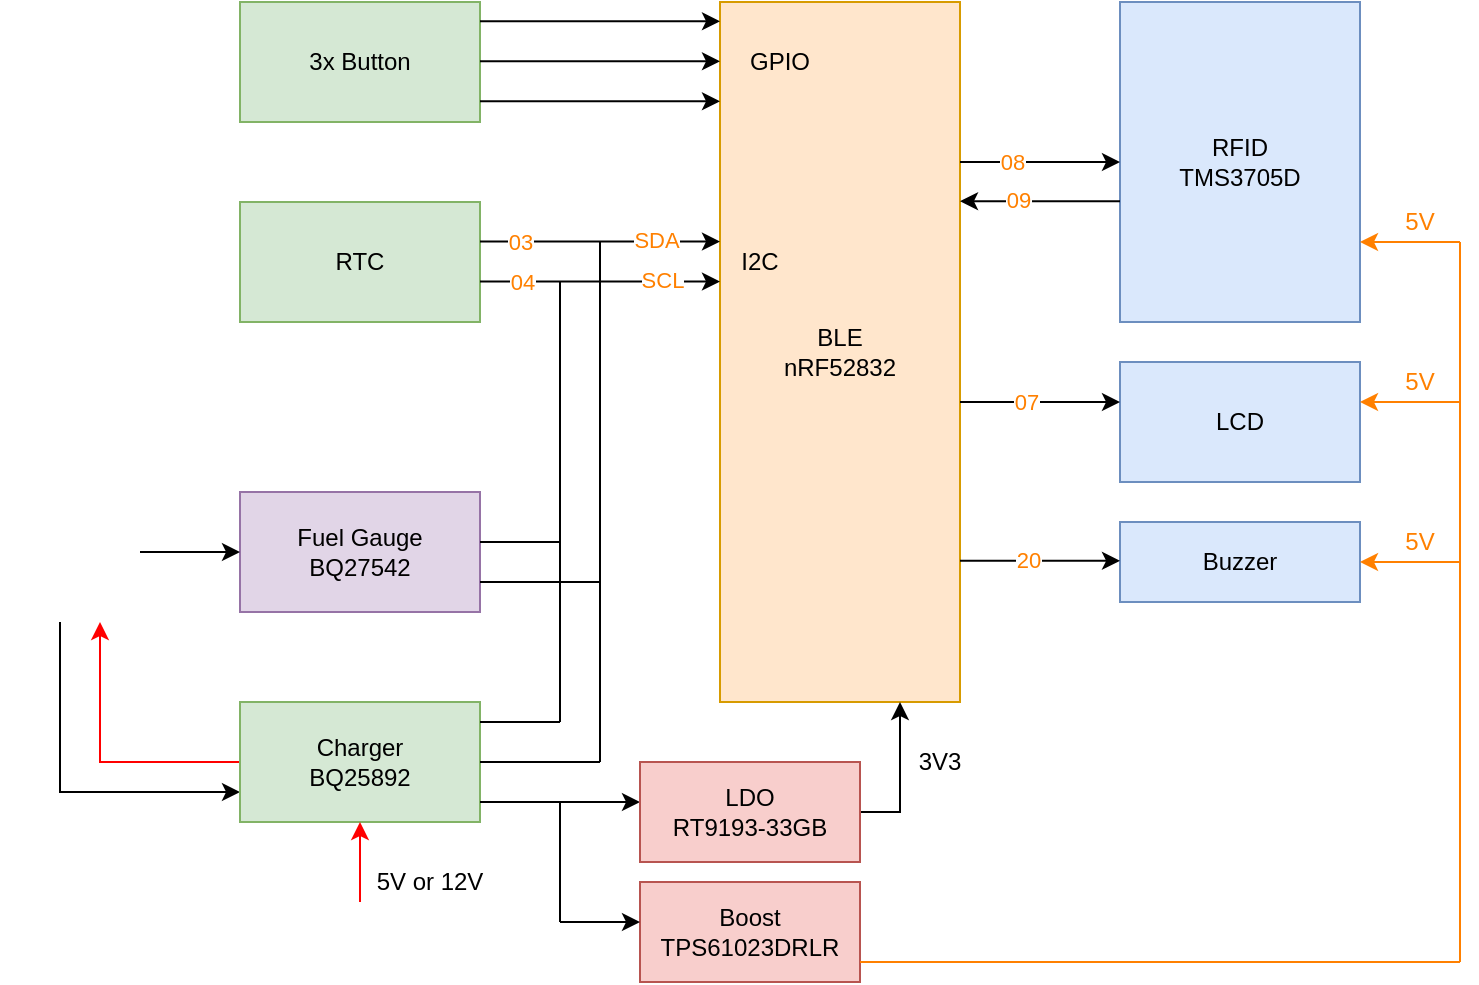 <mxfile version="13.10.9" type="github">
  <diagram id="CCqrdpG0SiiGdcGF-wu9" name="Page-1">
    <mxGraphModel dx="1360" dy="745" grid="1" gridSize="10" guides="1" tooltips="1" connect="1" arrows="1" fold="1" page="1" pageScale="1" pageWidth="1100" pageHeight="850" math="0" shadow="0">
      <root>
        <mxCell id="0" />
        <mxCell id="1" parent="0" />
        <mxCell id="NOO96rWMDdzXLngENQwW-1" value="BLE&lt;br&gt;nRF52832" style="rounded=0;whiteSpace=wrap;html=1;fillColor=#ffe6cc;strokeColor=#d79b00;" parent="1" vertex="1">
          <mxGeometry x="480" y="280" width="120" height="350" as="geometry" />
        </mxCell>
        <mxCell id="NOO96rWMDdzXLngENQwW-2" value="RFID&lt;br&gt;TMS3705D" style="rounded=0;whiteSpace=wrap;html=1;fillColor=#dae8fc;strokeColor=#6c8ebf;" parent="1" vertex="1">
          <mxGeometry x="680" y="280" width="120" height="160" as="geometry" />
        </mxCell>
        <mxCell id="NOO96rWMDdzXLngENQwW-3" value="LCD" style="rounded=0;whiteSpace=wrap;html=1;fillColor=#dae8fc;strokeColor=#6c8ebf;" parent="1" vertex="1">
          <mxGeometry x="680" y="460" width="120" height="60" as="geometry" />
        </mxCell>
        <mxCell id="p9osNtC-Fwof8VXtB6y3-1" value="" style="endArrow=classic;html=1;entryX=0;entryY=0.5;entryDx=0;entryDy=0;" edge="1" parent="1" target="NOO96rWMDdzXLngENQwW-2">
          <mxGeometry width="50" height="50" relative="1" as="geometry">
            <mxPoint x="600" y="360" as="sourcePoint" />
            <mxPoint x="650" y="310" as="targetPoint" />
          </mxGeometry>
        </mxCell>
        <mxCell id="p9osNtC-Fwof8VXtB6y3-61" value="08" style="edgeLabel;html=1;align=center;verticalAlign=middle;resizable=0;points=[];fontColor=#FF8000;" vertex="1" connectable="0" parent="p9osNtC-Fwof8VXtB6y3-1">
          <mxGeometry x="-0.36" relative="1" as="geometry">
            <mxPoint as="offset" />
          </mxGeometry>
        </mxCell>
        <mxCell id="p9osNtC-Fwof8VXtB6y3-5" value="Buzzer" style="rounded=0;whiteSpace=wrap;html=1;fillColor=#dae8fc;strokeColor=#6c8ebf;" vertex="1" parent="1">
          <mxGeometry x="680" y="540" width="120" height="40" as="geometry" />
        </mxCell>
        <mxCell id="p9osNtC-Fwof8VXtB6y3-7" value="3x Button" style="rounded=0;whiteSpace=wrap;html=1;fillColor=#d5e8d4;strokeColor=#82b366;" vertex="1" parent="1">
          <mxGeometry x="240" y="280" width="120" height="60" as="geometry" />
        </mxCell>
        <mxCell id="p9osNtC-Fwof8VXtB6y3-8" value="" style="endArrow=classic;html=1;entryX=0;entryY=0.5;entryDx=0;entryDy=0;" edge="1" parent="1">
          <mxGeometry width="50" height="50" relative="1" as="geometry">
            <mxPoint x="360" y="289.66" as="sourcePoint" />
            <mxPoint x="480" y="289.66" as="targetPoint" />
          </mxGeometry>
        </mxCell>
        <mxCell id="p9osNtC-Fwof8VXtB6y3-9" value="" style="endArrow=classic;html=1;entryX=0;entryY=0.5;entryDx=0;entryDy=0;" edge="1" parent="1">
          <mxGeometry width="50" height="50" relative="1" as="geometry">
            <mxPoint x="360" y="309.66" as="sourcePoint" />
            <mxPoint x="480" y="309.66" as="targetPoint" />
          </mxGeometry>
        </mxCell>
        <mxCell id="p9osNtC-Fwof8VXtB6y3-10" value="" style="endArrow=classic;html=1;entryX=0;entryY=0.5;entryDx=0;entryDy=0;" edge="1" parent="1">
          <mxGeometry width="50" height="50" relative="1" as="geometry">
            <mxPoint x="360" y="329.66" as="sourcePoint" />
            <mxPoint x="480" y="329.66" as="targetPoint" />
          </mxGeometry>
        </mxCell>
        <mxCell id="p9osNtC-Fwof8VXtB6y3-11" value="RTC" style="rounded=0;whiteSpace=wrap;html=1;fillColor=#d5e8d4;strokeColor=#82b366;" vertex="1" parent="1">
          <mxGeometry x="240" y="380" width="120" height="60" as="geometry" />
        </mxCell>
        <mxCell id="p9osNtC-Fwof8VXtB6y3-12" value="" style="endArrow=classic;html=1;entryX=0;entryY=0.5;entryDx=0;entryDy=0;" edge="1" parent="1">
          <mxGeometry width="50" height="50" relative="1" as="geometry">
            <mxPoint x="360" y="399.76" as="sourcePoint" />
            <mxPoint x="480" y="399.76" as="targetPoint" />
          </mxGeometry>
        </mxCell>
        <mxCell id="p9osNtC-Fwof8VXtB6y3-57" value="03" style="edgeLabel;html=1;align=center;verticalAlign=middle;resizable=0;points=[];fontColor=#FF8000;" vertex="1" connectable="0" parent="p9osNtC-Fwof8VXtB6y3-12">
          <mxGeometry x="-0.34" y="1" relative="1" as="geometry">
            <mxPoint x="-19.52" y="1.24" as="offset" />
          </mxGeometry>
        </mxCell>
        <mxCell id="p9osNtC-Fwof8VXtB6y3-59" value="SDA" style="edgeLabel;html=1;align=center;verticalAlign=middle;resizable=0;points=[];fontColor=#FF8000;" vertex="1" connectable="0" parent="p9osNtC-Fwof8VXtB6y3-12">
          <mxGeometry x="0.46" y="1" relative="1" as="geometry">
            <mxPoint as="offset" />
          </mxGeometry>
        </mxCell>
        <mxCell id="p9osNtC-Fwof8VXtB6y3-13" value="" style="endArrow=classic;html=1;entryX=0;entryY=0.5;entryDx=0;entryDy=0;" edge="1" parent="1">
          <mxGeometry width="50" height="50" relative="1" as="geometry">
            <mxPoint x="360" y="419.76" as="sourcePoint" />
            <mxPoint x="480" y="419.76" as="targetPoint" />
          </mxGeometry>
        </mxCell>
        <mxCell id="p9osNtC-Fwof8VXtB6y3-58" value="04" style="edgeLabel;html=1;align=center;verticalAlign=middle;resizable=0;points=[];fontColor=#FF8000;" vertex="1" connectable="0" parent="p9osNtC-Fwof8VXtB6y3-13">
          <mxGeometry x="-0.649" relative="1" as="geometry">
            <mxPoint as="offset" />
          </mxGeometry>
        </mxCell>
        <mxCell id="p9osNtC-Fwof8VXtB6y3-60" value="SCL" style="edgeLabel;html=1;align=center;verticalAlign=middle;resizable=0;points=[];fontColor=#FF8000;" vertex="1" connectable="0" parent="p9osNtC-Fwof8VXtB6y3-13">
          <mxGeometry x="0.517" y="1" relative="1" as="geometry">
            <mxPoint as="offset" />
          </mxGeometry>
        </mxCell>
        <mxCell id="p9osNtC-Fwof8VXtB6y3-18" value="Fuel Gauge&lt;br&gt;BQ27542" style="rounded=0;whiteSpace=wrap;html=1;fillColor=#e1d5e7;strokeColor=#9673a6;" vertex="1" parent="1">
          <mxGeometry x="240" y="525" width="120" height="60" as="geometry" />
        </mxCell>
        <mxCell id="p9osNtC-Fwof8VXtB6y3-21" value="" style="edgeStyle=orthogonalEdgeStyle;rounded=0;orthogonalLoop=1;jettySize=auto;html=1;" edge="1" parent="1" source="p9osNtC-Fwof8VXtB6y3-20" target="p9osNtC-Fwof8VXtB6y3-18">
          <mxGeometry relative="1" as="geometry" />
        </mxCell>
        <mxCell id="p9osNtC-Fwof8VXtB6y3-35" style="edgeStyle=orthogonalEdgeStyle;rounded=0;orthogonalLoop=1;jettySize=auto;html=1;entryX=0;entryY=0.75;entryDx=0;entryDy=0;" edge="1" parent="1" source="p9osNtC-Fwof8VXtB6y3-20" target="p9osNtC-Fwof8VXtB6y3-29">
          <mxGeometry relative="1" as="geometry">
            <Array as="points">
              <mxPoint x="150" y="675" />
            </Array>
          </mxGeometry>
        </mxCell>
        <mxCell id="p9osNtC-Fwof8VXtB6y3-20" value="" style="shape=image;html=1;verticalAlign=top;verticalLabelPosition=bottom;labelBackgroundColor=#ffffff;imageAspect=0;aspect=fixed;image=https://cdn0.iconfinder.com/data/icons/kameleon-free-pack-rounded/110/Battery-Charging-128.png" vertex="1" parent="1">
          <mxGeometry x="120" y="520" width="70" height="70" as="geometry" />
        </mxCell>
        <mxCell id="p9osNtC-Fwof8VXtB6y3-23" value="" style="endArrow=none;html=1;" edge="1" parent="1">
          <mxGeometry width="50" height="50" relative="1" as="geometry">
            <mxPoint x="400" y="640" as="sourcePoint" />
            <mxPoint x="400" y="420" as="targetPoint" />
          </mxGeometry>
        </mxCell>
        <mxCell id="p9osNtC-Fwof8VXtB6y3-24" value="" style="endArrow=none;html=1;" edge="1" parent="1">
          <mxGeometry width="50" height="50" relative="1" as="geometry">
            <mxPoint x="420" y="660" as="sourcePoint" />
            <mxPoint x="420" y="400" as="targetPoint" />
          </mxGeometry>
        </mxCell>
        <mxCell id="p9osNtC-Fwof8VXtB6y3-25" value="" style="endArrow=none;html=1;" edge="1" parent="1">
          <mxGeometry width="50" height="50" relative="1" as="geometry">
            <mxPoint x="360" y="550" as="sourcePoint" />
            <mxPoint x="400" y="550" as="targetPoint" />
          </mxGeometry>
        </mxCell>
        <mxCell id="p9osNtC-Fwof8VXtB6y3-26" value="" style="endArrow=none;html=1;" edge="1" parent="1">
          <mxGeometry width="50" height="50" relative="1" as="geometry">
            <mxPoint x="360" y="570" as="sourcePoint" />
            <mxPoint x="420" y="570" as="targetPoint" />
          </mxGeometry>
        </mxCell>
        <mxCell id="p9osNtC-Fwof8VXtB6y3-27" value="I2C" style="text;html=1;strokeColor=none;fillColor=none;align=center;verticalAlign=middle;whiteSpace=wrap;rounded=0;" vertex="1" parent="1">
          <mxGeometry x="480" y="400" width="40" height="20" as="geometry" />
        </mxCell>
        <mxCell id="p9osNtC-Fwof8VXtB6y3-28" value="GPIO" style="text;html=1;strokeColor=none;fillColor=none;align=center;verticalAlign=middle;whiteSpace=wrap;rounded=0;" vertex="1" parent="1">
          <mxGeometry x="490" y="300" width="40" height="20" as="geometry" />
        </mxCell>
        <mxCell id="p9osNtC-Fwof8VXtB6y3-32" style="edgeStyle=orthogonalEdgeStyle;rounded=0;orthogonalLoop=1;jettySize=auto;html=1;strokeColor=#FF0000;" edge="1" parent="1" source="p9osNtC-Fwof8VXtB6y3-29" target="p9osNtC-Fwof8VXtB6y3-20">
          <mxGeometry relative="1" as="geometry">
            <Array as="points">
              <mxPoint x="170" y="660" />
            </Array>
          </mxGeometry>
        </mxCell>
        <mxCell id="p9osNtC-Fwof8VXtB6y3-29" value="Charger&lt;br&gt;BQ25892" style="rounded=0;whiteSpace=wrap;html=1;fillColor=#d5e8d4;strokeColor=#82b366;" vertex="1" parent="1">
          <mxGeometry x="240" y="630" width="120" height="60" as="geometry" />
        </mxCell>
        <mxCell id="p9osNtC-Fwof8VXtB6y3-30" value="" style="endArrow=none;html=1;" edge="1" parent="1">
          <mxGeometry width="50" height="50" relative="1" as="geometry">
            <mxPoint x="360" y="640" as="sourcePoint" />
            <mxPoint x="400" y="640" as="targetPoint" />
          </mxGeometry>
        </mxCell>
        <mxCell id="p9osNtC-Fwof8VXtB6y3-31" value="" style="endArrow=none;html=1;" edge="1" parent="1">
          <mxGeometry width="50" height="50" relative="1" as="geometry">
            <mxPoint x="360" y="660" as="sourcePoint" />
            <mxPoint x="420" y="660" as="targetPoint" />
          </mxGeometry>
        </mxCell>
        <mxCell id="p9osNtC-Fwof8VXtB6y3-33" value="" style="endArrow=classic;html=1;strokeColor=#FF0000;exitX=0;exitY=1;exitDx=0;exitDy=0;" edge="1" parent="1" source="p9osNtC-Fwof8VXtB6y3-34">
          <mxGeometry width="50" height="50" relative="1" as="geometry">
            <mxPoint x="300" y="760" as="sourcePoint" />
            <mxPoint x="300" y="690" as="targetPoint" />
          </mxGeometry>
        </mxCell>
        <mxCell id="p9osNtC-Fwof8VXtB6y3-34" value="5V or 12V" style="text;html=1;strokeColor=none;fillColor=none;align=center;verticalAlign=middle;whiteSpace=wrap;rounded=0;" vertex="1" parent="1">
          <mxGeometry x="300" y="710" width="70" height="20" as="geometry" />
        </mxCell>
        <mxCell id="p9osNtC-Fwof8VXtB6y3-36" value="" style="endArrow=classic;html=1;" edge="1" parent="1">
          <mxGeometry width="50" height="50" relative="1" as="geometry">
            <mxPoint x="360" y="680" as="sourcePoint" />
            <mxPoint x="440" y="680" as="targetPoint" />
          </mxGeometry>
        </mxCell>
        <mxCell id="p9osNtC-Fwof8VXtB6y3-38" value="" style="edgeStyle=orthogonalEdgeStyle;rounded=0;orthogonalLoop=1;jettySize=auto;html=1;strokeColor=#000000;" edge="1" parent="1" source="p9osNtC-Fwof8VXtB6y3-37" target="NOO96rWMDdzXLngENQwW-1">
          <mxGeometry relative="1" as="geometry">
            <Array as="points">
              <mxPoint x="570" y="685" />
            </Array>
          </mxGeometry>
        </mxCell>
        <mxCell id="p9osNtC-Fwof8VXtB6y3-37" value="LDO&lt;br&gt;RT9193-33GB" style="rounded=0;whiteSpace=wrap;html=1;fillColor=#f8cecc;strokeColor=#b85450;" vertex="1" parent="1">
          <mxGeometry x="440" y="660" width="110" height="50" as="geometry" />
        </mxCell>
        <mxCell id="p9osNtC-Fwof8VXtB6y3-39" value="3V3" style="text;html=1;strokeColor=none;fillColor=none;align=center;verticalAlign=middle;whiteSpace=wrap;rounded=0;" vertex="1" parent="1">
          <mxGeometry x="570" y="650" width="40" height="20" as="geometry" />
        </mxCell>
        <mxCell id="p9osNtC-Fwof8VXtB6y3-40" value="Boost&lt;br&gt;TPS61023DRLR" style="rounded=0;whiteSpace=wrap;html=1;fillColor=#f8cecc;strokeColor=#b85450;" vertex="1" parent="1">
          <mxGeometry x="440" y="720" width="110" height="50" as="geometry" />
        </mxCell>
        <mxCell id="p9osNtC-Fwof8VXtB6y3-41" value="" style="endArrow=none;html=1;strokeColor=#000000;" edge="1" parent="1">
          <mxGeometry width="50" height="50" relative="1" as="geometry">
            <mxPoint x="400" y="740" as="sourcePoint" />
            <mxPoint x="400" y="680" as="targetPoint" />
          </mxGeometry>
        </mxCell>
        <mxCell id="p9osNtC-Fwof8VXtB6y3-42" value="" style="endArrow=classic;html=1;strokeColor=#000000;" edge="1" parent="1">
          <mxGeometry width="50" height="50" relative="1" as="geometry">
            <mxPoint x="400" y="740" as="sourcePoint" />
            <mxPoint x="440" y="740" as="targetPoint" />
          </mxGeometry>
        </mxCell>
        <mxCell id="p9osNtC-Fwof8VXtB6y3-45" style="edgeStyle=orthogonalEdgeStyle;rounded=0;orthogonalLoop=1;jettySize=auto;html=1;strokeColor=#FF8000;" edge="1" parent="1">
          <mxGeometry relative="1" as="geometry">
            <mxPoint x="800" y="400" as="targetPoint" />
            <mxPoint x="850" y="400" as="sourcePoint" />
          </mxGeometry>
        </mxCell>
        <mxCell id="p9osNtC-Fwof8VXtB6y3-46" value="5V" style="text;html=1;strokeColor=none;fillColor=none;align=center;verticalAlign=middle;whiteSpace=wrap;rounded=0;fontColor=#FF8000;" vertex="1" parent="1">
          <mxGeometry x="810" y="380" width="40" height="20" as="geometry" />
        </mxCell>
        <mxCell id="p9osNtC-Fwof8VXtB6y3-47" style="edgeStyle=orthogonalEdgeStyle;rounded=0;orthogonalLoop=1;jettySize=auto;html=1;strokeColor=#FF8000;" edge="1" parent="1">
          <mxGeometry relative="1" as="geometry">
            <mxPoint x="800" y="480.0" as="targetPoint" />
            <mxPoint x="850" y="480.0" as="sourcePoint" />
          </mxGeometry>
        </mxCell>
        <mxCell id="p9osNtC-Fwof8VXtB6y3-48" value="5V" style="text;html=1;strokeColor=none;fillColor=none;align=center;verticalAlign=middle;whiteSpace=wrap;rounded=0;fontColor=#FF8000;" vertex="1" parent="1">
          <mxGeometry x="810" y="460" width="40" height="20" as="geometry" />
        </mxCell>
        <mxCell id="p9osNtC-Fwof8VXtB6y3-49" style="edgeStyle=orthogonalEdgeStyle;rounded=0;orthogonalLoop=1;jettySize=auto;html=1;strokeColor=#FF8000;" edge="1" parent="1">
          <mxGeometry relative="1" as="geometry">
            <mxPoint x="800" y="560" as="targetPoint" />
            <mxPoint x="850" y="560" as="sourcePoint" />
          </mxGeometry>
        </mxCell>
        <mxCell id="p9osNtC-Fwof8VXtB6y3-50" value="5V" style="text;html=1;strokeColor=none;fillColor=none;align=center;verticalAlign=middle;whiteSpace=wrap;rounded=0;fontColor=#FF8000;" vertex="1" parent="1">
          <mxGeometry x="810" y="540" width="40" height="20" as="geometry" />
        </mxCell>
        <mxCell id="p9osNtC-Fwof8VXtB6y3-51" value="" style="endArrow=none;html=1;strokeColor=#FF8000;fontColor=#FF8000;" edge="1" parent="1">
          <mxGeometry width="50" height="50" relative="1" as="geometry">
            <mxPoint x="550" y="760" as="sourcePoint" />
            <mxPoint x="850" y="760" as="targetPoint" />
          </mxGeometry>
        </mxCell>
        <mxCell id="p9osNtC-Fwof8VXtB6y3-52" value="" style="endArrow=none;html=1;strokeColor=#FF8000;fontColor=#FF8000;entryX=1;entryY=1;entryDx=0;entryDy=0;" edge="1" parent="1" target="p9osNtC-Fwof8VXtB6y3-46">
          <mxGeometry width="50" height="50" relative="1" as="geometry">
            <mxPoint x="850" y="760" as="sourcePoint" />
            <mxPoint x="900" y="710" as="targetPoint" />
          </mxGeometry>
        </mxCell>
        <mxCell id="p9osNtC-Fwof8VXtB6y3-53" value="" style="endArrow=classic;html=1;entryX=0;entryY=0.5;entryDx=0;entryDy=0;" edge="1" parent="1">
          <mxGeometry width="50" height="50" relative="1" as="geometry">
            <mxPoint x="680" y="379.6" as="sourcePoint" />
            <mxPoint x="600" y="379.6" as="targetPoint" />
          </mxGeometry>
        </mxCell>
        <mxCell id="p9osNtC-Fwof8VXtB6y3-62" value="09" style="edgeLabel;html=1;align=center;verticalAlign=middle;resizable=0;points=[];fontColor=#FF8000;" vertex="1" connectable="0" parent="p9osNtC-Fwof8VXtB6y3-53">
          <mxGeometry x="0.27" y="-1" relative="1" as="geometry">
            <mxPoint as="offset" />
          </mxGeometry>
        </mxCell>
        <mxCell id="p9osNtC-Fwof8VXtB6y3-55" value="" style="endArrow=classic;html=1;entryX=0;entryY=0.5;entryDx=0;entryDy=0;" edge="1" parent="1">
          <mxGeometry width="50" height="50" relative="1" as="geometry">
            <mxPoint x="600" y="480.0" as="sourcePoint" />
            <mxPoint x="680" y="480.0" as="targetPoint" />
          </mxGeometry>
        </mxCell>
        <mxCell id="p9osNtC-Fwof8VXtB6y3-63" value="07" style="edgeLabel;html=1;align=center;verticalAlign=middle;resizable=0;points=[];fontColor=#FF8000;" vertex="1" connectable="0" parent="p9osNtC-Fwof8VXtB6y3-55">
          <mxGeometry x="-0.19" relative="1" as="geometry">
            <mxPoint as="offset" />
          </mxGeometry>
        </mxCell>
        <mxCell id="p9osNtC-Fwof8VXtB6y3-56" value="" style="endArrow=classic;html=1;entryX=0;entryY=0.5;entryDx=0;entryDy=0;" edge="1" parent="1">
          <mxGeometry width="50" height="50" relative="1" as="geometry">
            <mxPoint x="600" y="559.43" as="sourcePoint" />
            <mxPoint x="680" y="559.43" as="targetPoint" />
          </mxGeometry>
        </mxCell>
        <mxCell id="p9osNtC-Fwof8VXtB6y3-64" value="20" style="edgeLabel;html=1;align=center;verticalAlign=middle;resizable=0;points=[];fontColor=#FF8000;" vertex="1" connectable="0" parent="p9osNtC-Fwof8VXtB6y3-56">
          <mxGeometry x="-0.15" y="1" relative="1" as="geometry">
            <mxPoint as="offset" />
          </mxGeometry>
        </mxCell>
      </root>
    </mxGraphModel>
  </diagram>
</mxfile>
